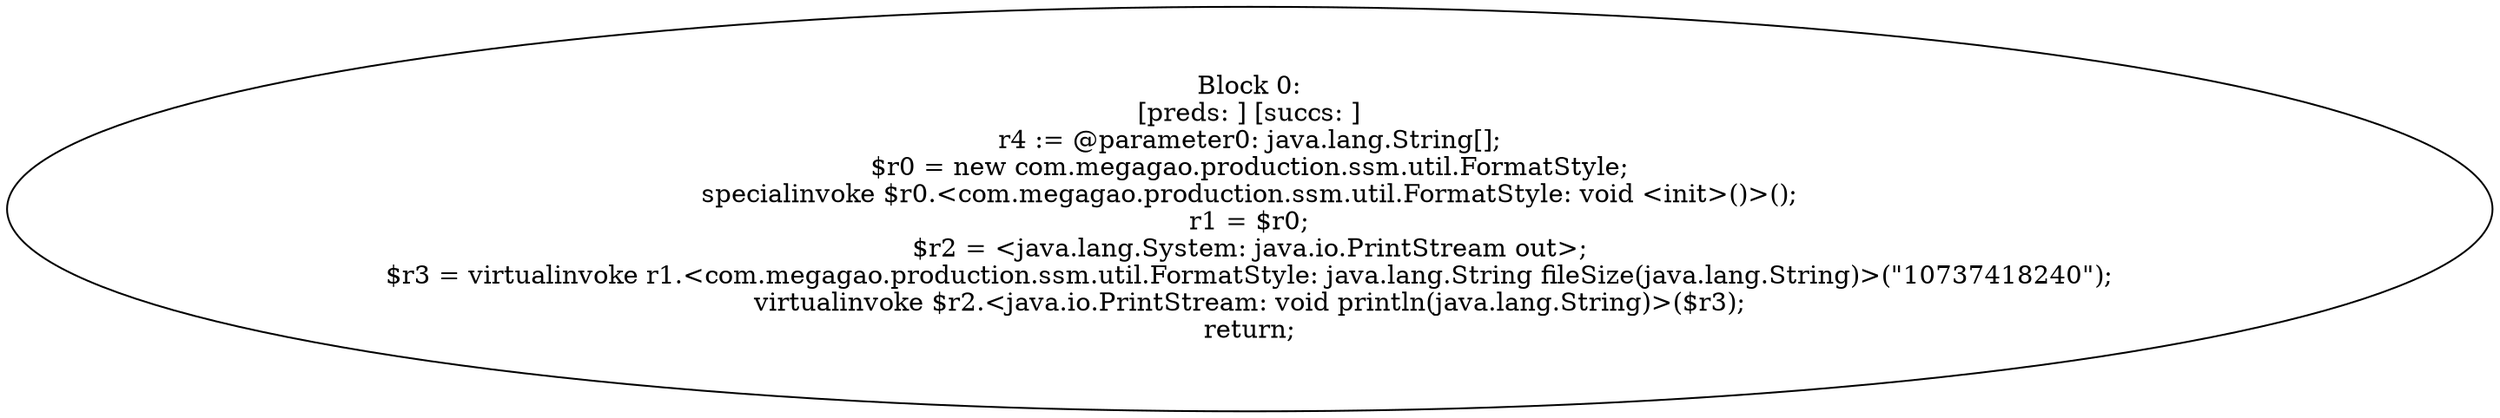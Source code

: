 digraph "unitGraph" {
    "Block 0:
[preds: ] [succs: ]
r4 := @parameter0: java.lang.String[];
$r0 = new com.megagao.production.ssm.util.FormatStyle;
specialinvoke $r0.<com.megagao.production.ssm.util.FormatStyle: void <init>()>();
r1 = $r0;
$r2 = <java.lang.System: java.io.PrintStream out>;
$r3 = virtualinvoke r1.<com.megagao.production.ssm.util.FormatStyle: java.lang.String fileSize(java.lang.String)>(\"10737418240\");
virtualinvoke $r2.<java.io.PrintStream: void println(java.lang.String)>($r3);
return;
"
}
